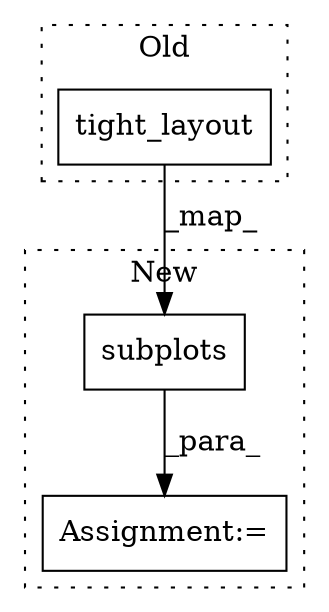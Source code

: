 digraph G {
subgraph cluster0 {
1 [label="tight_layout" a="32" s="2123" l="14" shape="box"];
label = "Old";
style="dotted";
}
subgraph cluster1 {
2 [label="subplots" a="32" s="650" l="10" shape="box"];
3 [label="Assignment:=" a="7" s="630" l="2" shape="box"];
label = "New";
style="dotted";
}
1 -> 2 [label="_map_"];
2 -> 3 [label="_para_"];
}